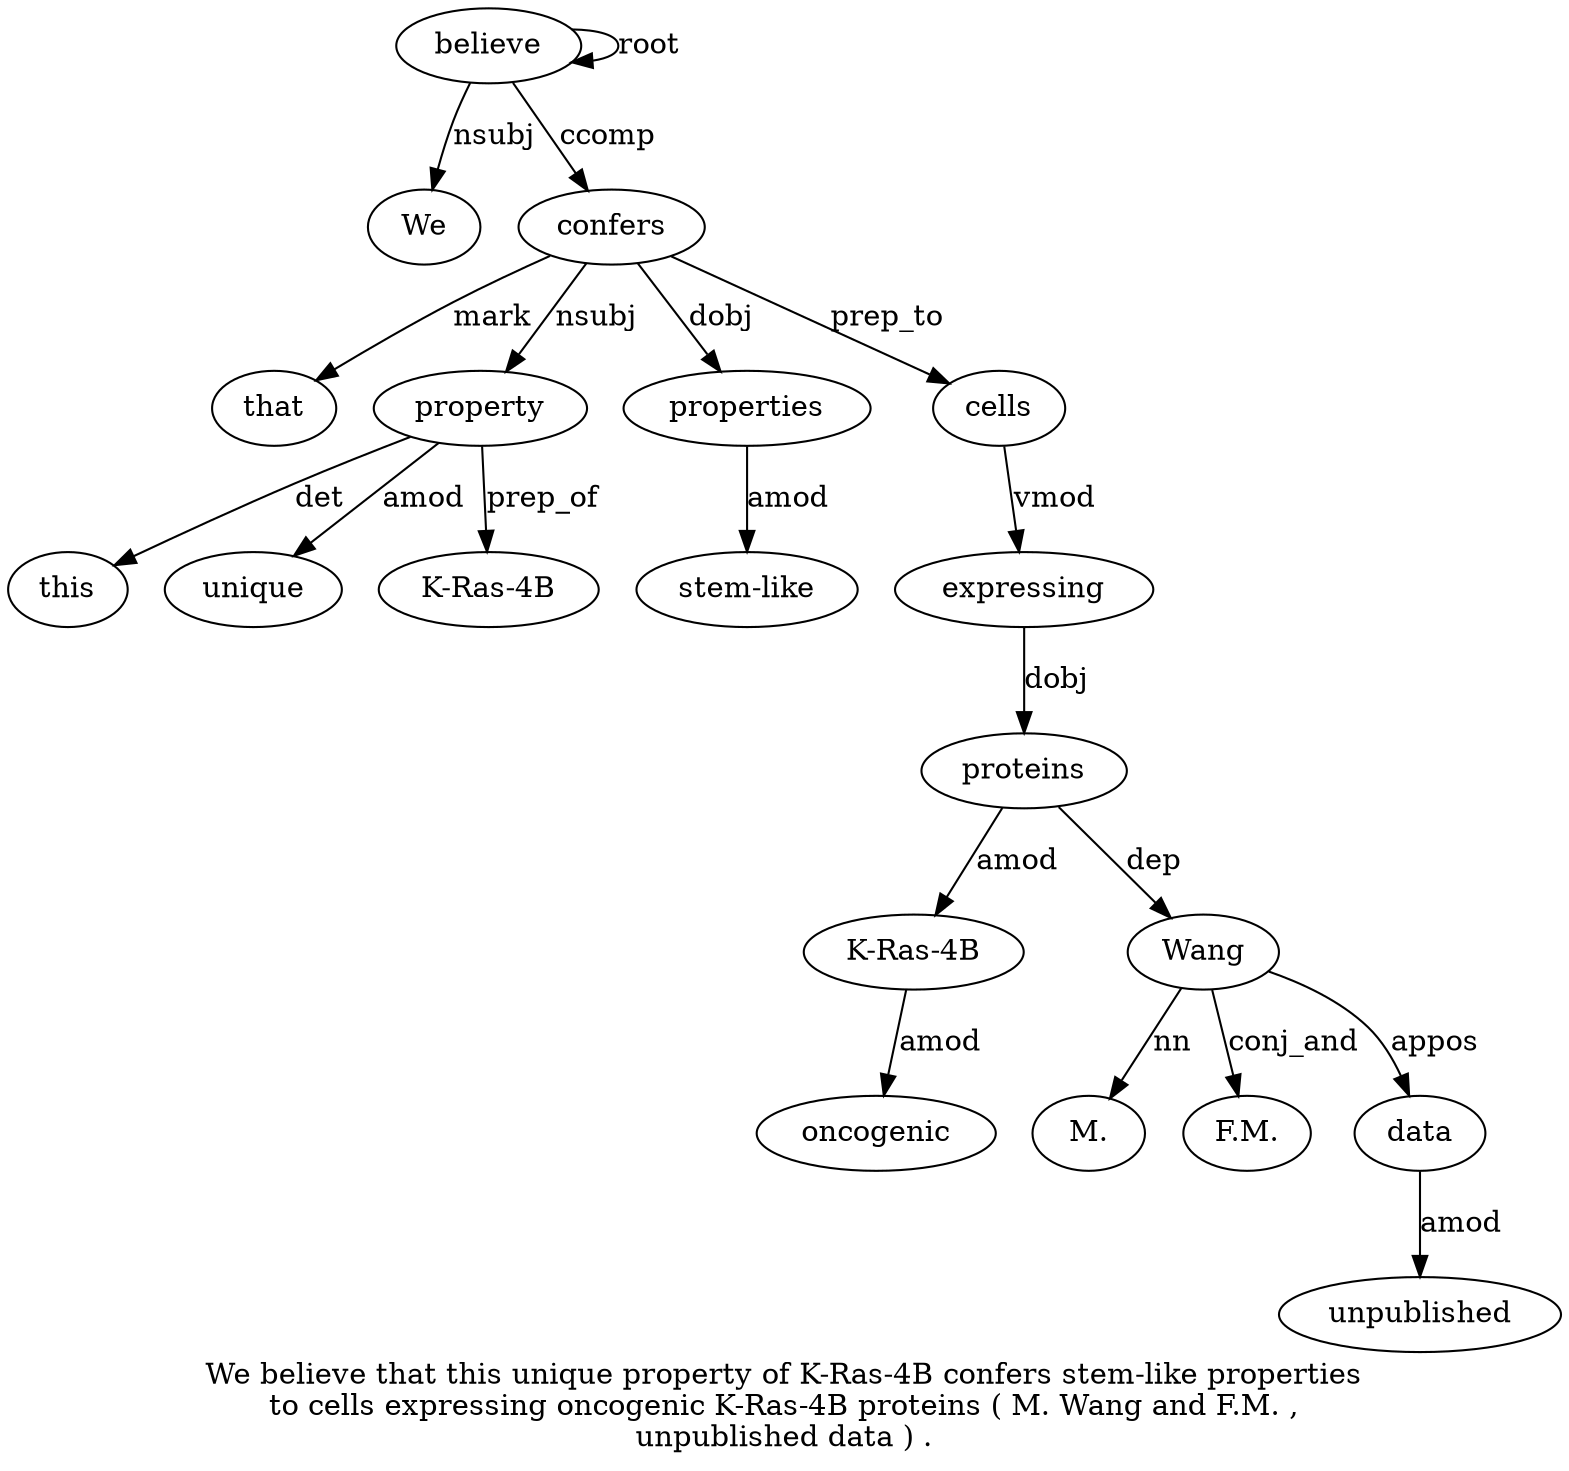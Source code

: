 digraph "We believe that this unique property of K-Ras-4B confers stem-like properties to cells expressing oncogenic K-Ras-4B proteins ( M. Wang and F.M. ,  unpublished data ) ." {
label="We believe that this unique property of K-Ras-4B confers stem-like properties
to cells expressing oncogenic K-Ras-4B proteins ( M. Wang and F.M. ,
unpublished data ) .";
believe2 [style=filled, fillcolor=white, label=believe];
We1 [style=filled, fillcolor=white, label=We];
believe2 -> We1  [label=nsubj];
believe2 -> believe2  [label=root];
confers9 [style=filled, fillcolor=white, label=confers];
that3 [style=filled, fillcolor=white, label=that];
confers9 -> that3  [label=mark];
property6 [style=filled, fillcolor=white, label=property];
this4 [style=filled, fillcolor=white, label=this];
property6 -> this4  [label=det];
unique5 [style=filled, fillcolor=white, label=unique];
property6 -> unique5  [label=amod];
confers9 -> property6  [label=nsubj];
"K-Ras-4B8" [style=filled, fillcolor=white, label="K-Ras-4B"];
property6 -> "K-Ras-4B8"  [label=prep_of];
believe2 -> confers9  [label=ccomp];
properties11 [style=filled, fillcolor=white, label=properties];
"stem-like10" [style=filled, fillcolor=white, label="stem-like"];
properties11 -> "stem-like10"  [label=amod];
confers9 -> properties11  [label=dobj];
cells13 [style=filled, fillcolor=white, label=cells];
confers9 -> cells13  [label=prep_to];
expressing14 [style=filled, fillcolor=white, label=expressing];
cells13 -> expressing14  [label=vmod];
"K-Ras-4B16" [style=filled, fillcolor=white, label="K-Ras-4B"];
oncogenic15 [style=filled, fillcolor=white, label=oncogenic];
"K-Ras-4B16" -> oncogenic15  [label=amod];
proteins17 [style=filled, fillcolor=white, label=proteins];
proteins17 -> "K-Ras-4B16"  [label=amod];
expressing14 -> proteins17  [label=dobj];
Wang20 [style=filled, fillcolor=white, label=Wang];
"M.19" [style=filled, fillcolor=white, label="M."];
Wang20 -> "M.19"  [label=nn];
proteins17 -> Wang20  [label=dep];
"F.M.22" [style=filled, fillcolor=white, label="F.M."];
Wang20 -> "F.M.22"  [label=conj_and];
data25 [style=filled, fillcolor=white, label=data];
unpublished24 [style=filled, fillcolor=white, label=unpublished];
data25 -> unpublished24  [label=amod];
Wang20 -> data25  [label=appos];
}
